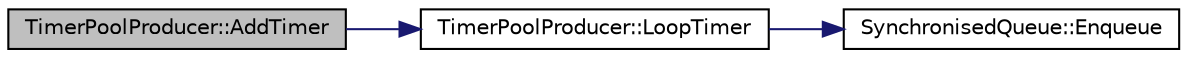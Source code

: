 digraph G
{
  edge [fontname="Helvetica",fontsize="10",labelfontname="Helvetica",labelfontsize="10"];
  node [fontname="Helvetica",fontsize="10",shape=record];
  rankdir="LR";
  Node1 [label="TimerPoolProducer::AddTimer",height=0.2,width=0.4,color="black", fillcolor="grey75", style="filled" fontcolor="black"];
  Node1 -> Node2 [color="midnightblue",fontsize="10",style="solid"];
  Node2 [label="TimerPoolProducer::LoopTimer",height=0.2,width=0.4,color="black", fillcolor="white", style="filled",URL="$classTimerPoolProducer.html#aaa466ecb380111ab58a8dbdd2a6de2e0"];
  Node2 -> Node3 [color="midnightblue",fontsize="10",style="solid"];
  Node3 [label="SynchronisedQueue::Enqueue",height=0.2,width=0.4,color="black", fillcolor="white", style="filled",URL="$classSynchronisedQueue.html#a57ab290483acce1df774ab57515c6fea"];
}
